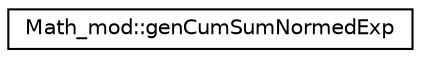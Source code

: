 digraph "Graphical Class Hierarchy"
{
 // LATEX_PDF_SIZE
  edge [fontname="Helvetica",fontsize="10",labelfontname="Helvetica",labelfontsize="10"];
  node [fontname="Helvetica",fontsize="10",shape=record];
  rankdir="LR";
  Node0 [label="Math_mod::genCumSumNormedExp",height=0.2,width=0.4,color="black", fillcolor="white", style="filled",URL="$interfaceMath__mod_1_1genCumSumNormedExp.html",tooltip=" "];
}
